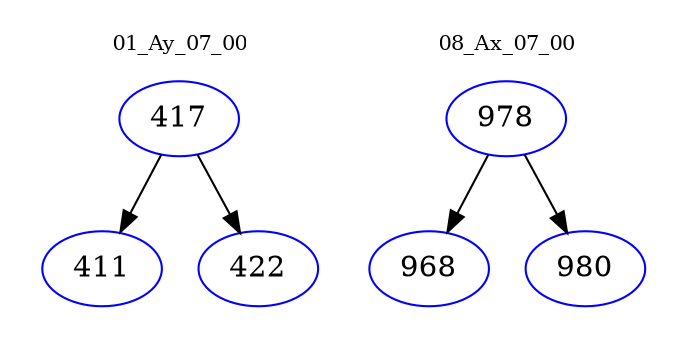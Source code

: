 digraph{
subgraph cluster_0 {
color = white
label = "01_Ay_07_00";
fontsize=10;
T0_417 [label="417", color="blue"]
T0_417 -> T0_411 [color="black"]
T0_411 [label="411", color="blue"]
T0_417 -> T0_422 [color="black"]
T0_422 [label="422", color="blue"]
}
subgraph cluster_1 {
color = white
label = "08_Ax_07_00";
fontsize=10;
T1_978 [label="978", color="blue"]
T1_978 -> T1_968 [color="black"]
T1_968 [label="968", color="blue"]
T1_978 -> T1_980 [color="black"]
T1_980 [label="980", color="blue"]
}
}
